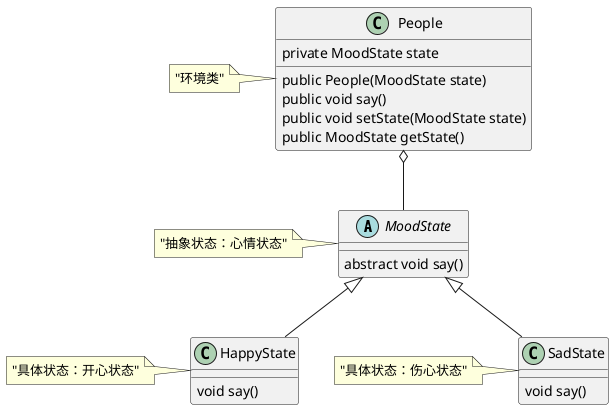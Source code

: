 @startuml

abstract class MoodState{
    abstract void say()
}
class HappyState{
    void say()
}
class SadState{
    void say()
}
class People{
    private MoodState state
    public People(MoodState state)
    public void say()
    public void setState(MoodState state)
    public MoodState getState()
}


People o-- MoodState
MoodState <|-- SadState
MoodState <|-- HappyState

note left of MoodState:"抽象状态：心情状态"
note left of HappyState:"具体状态：开心状态"
note left of SadState:"具体状态：伤心状态"
note left of People:"环境类"

@enduml